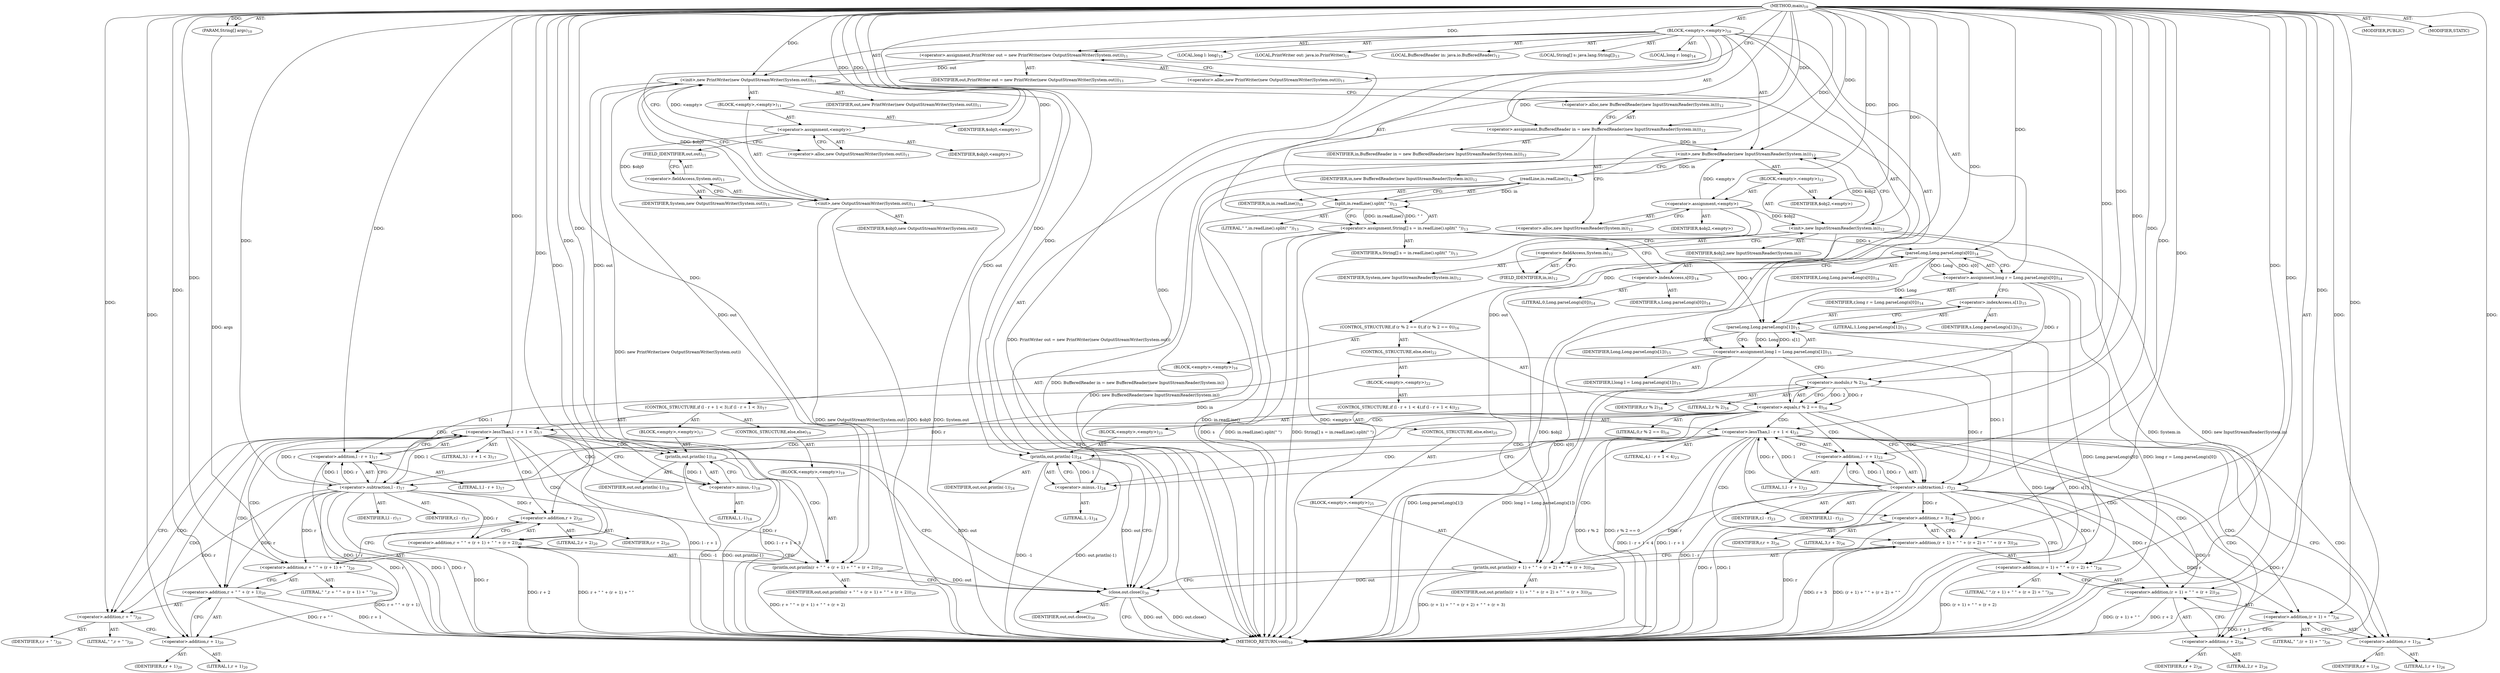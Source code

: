 digraph "main" {  
"21" [label = <(METHOD,main)<SUB>10</SUB>> ]
"22" [label = <(PARAM,String[] args)<SUB>10</SUB>> ]
"23" [label = <(BLOCK,&lt;empty&gt;,&lt;empty&gt;)<SUB>10</SUB>> ]
"4" [label = <(LOCAL,PrintWriter out: java.io.PrintWriter)<SUB>11</SUB>> ]
"24" [label = <(&lt;operator&gt;.assignment,PrintWriter out = new PrintWriter(new OutputStreamWriter(System.out)))<SUB>11</SUB>> ]
"25" [label = <(IDENTIFIER,out,PrintWriter out = new PrintWriter(new OutputStreamWriter(System.out)))<SUB>11</SUB>> ]
"26" [label = <(&lt;operator&gt;.alloc,new PrintWriter(new OutputStreamWriter(System.out)))<SUB>11</SUB>> ]
"27" [label = <(&lt;init&gt;,new PrintWriter(new OutputStreamWriter(System.out)))<SUB>11</SUB>> ]
"3" [label = <(IDENTIFIER,out,new PrintWriter(new OutputStreamWriter(System.out)))<SUB>11</SUB>> ]
"28" [label = <(BLOCK,&lt;empty&gt;,&lt;empty&gt;)<SUB>11</SUB>> ]
"29" [label = <(&lt;operator&gt;.assignment,&lt;empty&gt;)> ]
"30" [label = <(IDENTIFIER,$obj0,&lt;empty&gt;)> ]
"31" [label = <(&lt;operator&gt;.alloc,new OutputStreamWriter(System.out))<SUB>11</SUB>> ]
"32" [label = <(&lt;init&gt;,new OutputStreamWriter(System.out))<SUB>11</SUB>> ]
"33" [label = <(IDENTIFIER,$obj0,new OutputStreamWriter(System.out))> ]
"34" [label = <(&lt;operator&gt;.fieldAccess,System.out)<SUB>11</SUB>> ]
"35" [label = <(IDENTIFIER,System,new OutputStreamWriter(System.out))<SUB>11</SUB>> ]
"36" [label = <(FIELD_IDENTIFIER,out,out)<SUB>11</SUB>> ]
"37" [label = <(IDENTIFIER,$obj0,&lt;empty&gt;)> ]
"6" [label = <(LOCAL,BufferedReader in: java.io.BufferedReader)<SUB>12</SUB>> ]
"38" [label = <(&lt;operator&gt;.assignment,BufferedReader in = new BufferedReader(new InputStreamReader(System.in)))<SUB>12</SUB>> ]
"39" [label = <(IDENTIFIER,in,BufferedReader in = new BufferedReader(new InputStreamReader(System.in)))<SUB>12</SUB>> ]
"40" [label = <(&lt;operator&gt;.alloc,new BufferedReader(new InputStreamReader(System.in)))<SUB>12</SUB>> ]
"41" [label = <(&lt;init&gt;,new BufferedReader(new InputStreamReader(System.in)))<SUB>12</SUB>> ]
"5" [label = <(IDENTIFIER,in,new BufferedReader(new InputStreamReader(System.in)))<SUB>12</SUB>> ]
"42" [label = <(BLOCK,&lt;empty&gt;,&lt;empty&gt;)<SUB>12</SUB>> ]
"43" [label = <(&lt;operator&gt;.assignment,&lt;empty&gt;)> ]
"44" [label = <(IDENTIFIER,$obj2,&lt;empty&gt;)> ]
"45" [label = <(&lt;operator&gt;.alloc,new InputStreamReader(System.in))<SUB>12</SUB>> ]
"46" [label = <(&lt;init&gt;,new InputStreamReader(System.in))<SUB>12</SUB>> ]
"47" [label = <(IDENTIFIER,$obj2,new InputStreamReader(System.in))> ]
"48" [label = <(&lt;operator&gt;.fieldAccess,System.in)<SUB>12</SUB>> ]
"49" [label = <(IDENTIFIER,System,new InputStreamReader(System.in))<SUB>12</SUB>> ]
"50" [label = <(FIELD_IDENTIFIER,in,in)<SUB>12</SUB>> ]
"51" [label = <(IDENTIFIER,$obj2,&lt;empty&gt;)> ]
"52" [label = <(LOCAL,String[] s: java.lang.String[])<SUB>13</SUB>> ]
"53" [label = <(&lt;operator&gt;.assignment,String[] s = in.readLine().split(&quot; &quot;))<SUB>13</SUB>> ]
"54" [label = <(IDENTIFIER,s,String[] s = in.readLine().split(&quot; &quot;))<SUB>13</SUB>> ]
"55" [label = <(split,in.readLine().split(&quot; &quot;))<SUB>13</SUB>> ]
"56" [label = <(readLine,in.readLine())<SUB>13</SUB>> ]
"57" [label = <(IDENTIFIER,in,in.readLine())<SUB>13</SUB>> ]
"58" [label = <(LITERAL,&quot; &quot;,in.readLine().split(&quot; &quot;))<SUB>13</SUB>> ]
"59" [label = <(LOCAL,long r: long)<SUB>14</SUB>> ]
"60" [label = <(&lt;operator&gt;.assignment,long r = Long.parseLong(s[0]))<SUB>14</SUB>> ]
"61" [label = <(IDENTIFIER,r,long r = Long.parseLong(s[0]))<SUB>14</SUB>> ]
"62" [label = <(parseLong,Long.parseLong(s[0]))<SUB>14</SUB>> ]
"63" [label = <(IDENTIFIER,Long,Long.parseLong(s[0]))<SUB>14</SUB>> ]
"64" [label = <(&lt;operator&gt;.indexAccess,s[0])<SUB>14</SUB>> ]
"65" [label = <(IDENTIFIER,s,Long.parseLong(s[0]))<SUB>14</SUB>> ]
"66" [label = <(LITERAL,0,Long.parseLong(s[0]))<SUB>14</SUB>> ]
"67" [label = <(LOCAL,long l: long)<SUB>15</SUB>> ]
"68" [label = <(&lt;operator&gt;.assignment,long l = Long.parseLong(s[1]))<SUB>15</SUB>> ]
"69" [label = <(IDENTIFIER,l,long l = Long.parseLong(s[1]))<SUB>15</SUB>> ]
"70" [label = <(parseLong,Long.parseLong(s[1]))<SUB>15</SUB>> ]
"71" [label = <(IDENTIFIER,Long,Long.parseLong(s[1]))<SUB>15</SUB>> ]
"72" [label = <(&lt;operator&gt;.indexAccess,s[1])<SUB>15</SUB>> ]
"73" [label = <(IDENTIFIER,s,Long.parseLong(s[1]))<SUB>15</SUB>> ]
"74" [label = <(LITERAL,1,Long.parseLong(s[1]))<SUB>15</SUB>> ]
"75" [label = <(CONTROL_STRUCTURE,if (r % 2 == 0),if (r % 2 == 0))<SUB>16</SUB>> ]
"76" [label = <(&lt;operator&gt;.equals,r % 2 == 0)<SUB>16</SUB>> ]
"77" [label = <(&lt;operator&gt;.modulo,r % 2)<SUB>16</SUB>> ]
"78" [label = <(IDENTIFIER,r,r % 2)<SUB>16</SUB>> ]
"79" [label = <(LITERAL,2,r % 2)<SUB>16</SUB>> ]
"80" [label = <(LITERAL,0,r % 2 == 0)<SUB>16</SUB>> ]
"81" [label = <(BLOCK,&lt;empty&gt;,&lt;empty&gt;)<SUB>16</SUB>> ]
"82" [label = <(CONTROL_STRUCTURE,if (l - r + 1 &lt; 3),if (l - r + 1 &lt; 3))<SUB>17</SUB>> ]
"83" [label = <(&lt;operator&gt;.lessThan,l - r + 1 &lt; 3)<SUB>17</SUB>> ]
"84" [label = <(&lt;operator&gt;.addition,l - r + 1)<SUB>17</SUB>> ]
"85" [label = <(&lt;operator&gt;.subtraction,l - r)<SUB>17</SUB>> ]
"86" [label = <(IDENTIFIER,l,l - r)<SUB>17</SUB>> ]
"87" [label = <(IDENTIFIER,r,l - r)<SUB>17</SUB>> ]
"88" [label = <(LITERAL,1,l - r + 1)<SUB>17</SUB>> ]
"89" [label = <(LITERAL,3,l - r + 1 &lt; 3)<SUB>17</SUB>> ]
"90" [label = <(BLOCK,&lt;empty&gt;,&lt;empty&gt;)<SUB>17</SUB>> ]
"91" [label = <(println,out.println(-1))<SUB>18</SUB>> ]
"92" [label = <(IDENTIFIER,out,out.println(-1))<SUB>18</SUB>> ]
"93" [label = <(&lt;operator&gt;.minus,-1)<SUB>18</SUB>> ]
"94" [label = <(LITERAL,1,-1)<SUB>18</SUB>> ]
"95" [label = <(CONTROL_STRUCTURE,else,else)<SUB>19</SUB>> ]
"96" [label = <(BLOCK,&lt;empty&gt;,&lt;empty&gt;)<SUB>19</SUB>> ]
"97" [label = <(println,out.println(r + &quot; &quot; + (r + 1) + &quot; &quot; + (r + 2)))<SUB>20</SUB>> ]
"98" [label = <(IDENTIFIER,out,out.println(r + &quot; &quot; + (r + 1) + &quot; &quot; + (r + 2)))<SUB>20</SUB>> ]
"99" [label = <(&lt;operator&gt;.addition,r + &quot; &quot; + (r + 1) + &quot; &quot; + (r + 2))<SUB>20</SUB>> ]
"100" [label = <(&lt;operator&gt;.addition,r + &quot; &quot; + (r + 1) + &quot; &quot;)<SUB>20</SUB>> ]
"101" [label = <(&lt;operator&gt;.addition,r + &quot; &quot; + (r + 1))<SUB>20</SUB>> ]
"102" [label = <(&lt;operator&gt;.addition,r + &quot; &quot;)<SUB>20</SUB>> ]
"103" [label = <(IDENTIFIER,r,r + &quot; &quot;)<SUB>20</SUB>> ]
"104" [label = <(LITERAL,&quot; &quot;,r + &quot; &quot;)<SUB>20</SUB>> ]
"105" [label = <(&lt;operator&gt;.addition,r + 1)<SUB>20</SUB>> ]
"106" [label = <(IDENTIFIER,r,r + 1)<SUB>20</SUB>> ]
"107" [label = <(LITERAL,1,r + 1)<SUB>20</SUB>> ]
"108" [label = <(LITERAL,&quot; &quot;,r + &quot; &quot; + (r + 1) + &quot; &quot;)<SUB>20</SUB>> ]
"109" [label = <(&lt;operator&gt;.addition,r + 2)<SUB>20</SUB>> ]
"110" [label = <(IDENTIFIER,r,r + 2)<SUB>20</SUB>> ]
"111" [label = <(LITERAL,2,r + 2)<SUB>20</SUB>> ]
"112" [label = <(CONTROL_STRUCTURE,else,else)<SUB>22</SUB>> ]
"113" [label = <(BLOCK,&lt;empty&gt;,&lt;empty&gt;)<SUB>22</SUB>> ]
"114" [label = <(CONTROL_STRUCTURE,if (l - r + 1 &lt; 4),if (l - r + 1 &lt; 4))<SUB>23</SUB>> ]
"115" [label = <(&lt;operator&gt;.lessThan,l - r + 1 &lt; 4)<SUB>23</SUB>> ]
"116" [label = <(&lt;operator&gt;.addition,l - r + 1)<SUB>23</SUB>> ]
"117" [label = <(&lt;operator&gt;.subtraction,l - r)<SUB>23</SUB>> ]
"118" [label = <(IDENTIFIER,l,l - r)<SUB>23</SUB>> ]
"119" [label = <(IDENTIFIER,r,l - r)<SUB>23</SUB>> ]
"120" [label = <(LITERAL,1,l - r + 1)<SUB>23</SUB>> ]
"121" [label = <(LITERAL,4,l - r + 1 &lt; 4)<SUB>23</SUB>> ]
"122" [label = <(BLOCK,&lt;empty&gt;,&lt;empty&gt;)<SUB>23</SUB>> ]
"123" [label = <(println,out.println(-1))<SUB>24</SUB>> ]
"124" [label = <(IDENTIFIER,out,out.println(-1))<SUB>24</SUB>> ]
"125" [label = <(&lt;operator&gt;.minus,-1)<SUB>24</SUB>> ]
"126" [label = <(LITERAL,1,-1)<SUB>24</SUB>> ]
"127" [label = <(CONTROL_STRUCTURE,else,else)<SUB>25</SUB>> ]
"128" [label = <(BLOCK,&lt;empty&gt;,&lt;empty&gt;)<SUB>25</SUB>> ]
"129" [label = <(println,out.println((r + 1) + &quot; &quot; + (r + 2) + &quot; &quot; + (r + 3)))<SUB>26</SUB>> ]
"130" [label = <(IDENTIFIER,out,out.println((r + 1) + &quot; &quot; + (r + 2) + &quot; &quot; + (r + 3)))<SUB>26</SUB>> ]
"131" [label = <(&lt;operator&gt;.addition,(r + 1) + &quot; &quot; + (r + 2) + &quot; &quot; + (r + 3))<SUB>26</SUB>> ]
"132" [label = <(&lt;operator&gt;.addition,(r + 1) + &quot; &quot; + (r + 2) + &quot; &quot;)<SUB>26</SUB>> ]
"133" [label = <(&lt;operator&gt;.addition,(r + 1) + &quot; &quot; + (r + 2))<SUB>26</SUB>> ]
"134" [label = <(&lt;operator&gt;.addition,(r + 1) + &quot; &quot;)<SUB>26</SUB>> ]
"135" [label = <(&lt;operator&gt;.addition,r + 1)<SUB>26</SUB>> ]
"136" [label = <(IDENTIFIER,r,r + 1)<SUB>26</SUB>> ]
"137" [label = <(LITERAL,1,r + 1)<SUB>26</SUB>> ]
"138" [label = <(LITERAL,&quot; &quot;,(r + 1) + &quot; &quot;)<SUB>26</SUB>> ]
"139" [label = <(&lt;operator&gt;.addition,r + 2)<SUB>26</SUB>> ]
"140" [label = <(IDENTIFIER,r,r + 2)<SUB>26</SUB>> ]
"141" [label = <(LITERAL,2,r + 2)<SUB>26</SUB>> ]
"142" [label = <(LITERAL,&quot; &quot;,(r + 1) + &quot; &quot; + (r + 2) + &quot; &quot;)<SUB>26</SUB>> ]
"143" [label = <(&lt;operator&gt;.addition,r + 3)<SUB>26</SUB>> ]
"144" [label = <(IDENTIFIER,r,r + 3)<SUB>26</SUB>> ]
"145" [label = <(LITERAL,3,r + 3)<SUB>26</SUB>> ]
"146" [label = <(close,out.close())<SUB>30</SUB>> ]
"147" [label = <(IDENTIFIER,out,out.close())<SUB>30</SUB>> ]
"148" [label = <(MODIFIER,PUBLIC)> ]
"149" [label = <(MODIFIER,STATIC)> ]
"150" [label = <(METHOD_RETURN,void)<SUB>10</SUB>> ]
  "21" -> "22"  [ label = "AST: "] 
  "21" -> "23"  [ label = "AST: "] 
  "21" -> "148"  [ label = "AST: "] 
  "21" -> "149"  [ label = "AST: "] 
  "21" -> "150"  [ label = "AST: "] 
  "23" -> "4"  [ label = "AST: "] 
  "23" -> "24"  [ label = "AST: "] 
  "23" -> "27"  [ label = "AST: "] 
  "23" -> "6"  [ label = "AST: "] 
  "23" -> "38"  [ label = "AST: "] 
  "23" -> "41"  [ label = "AST: "] 
  "23" -> "52"  [ label = "AST: "] 
  "23" -> "53"  [ label = "AST: "] 
  "23" -> "59"  [ label = "AST: "] 
  "23" -> "60"  [ label = "AST: "] 
  "23" -> "67"  [ label = "AST: "] 
  "23" -> "68"  [ label = "AST: "] 
  "23" -> "75"  [ label = "AST: "] 
  "23" -> "146"  [ label = "AST: "] 
  "24" -> "25"  [ label = "AST: "] 
  "24" -> "26"  [ label = "AST: "] 
  "27" -> "3"  [ label = "AST: "] 
  "27" -> "28"  [ label = "AST: "] 
  "28" -> "29"  [ label = "AST: "] 
  "28" -> "32"  [ label = "AST: "] 
  "28" -> "37"  [ label = "AST: "] 
  "29" -> "30"  [ label = "AST: "] 
  "29" -> "31"  [ label = "AST: "] 
  "32" -> "33"  [ label = "AST: "] 
  "32" -> "34"  [ label = "AST: "] 
  "34" -> "35"  [ label = "AST: "] 
  "34" -> "36"  [ label = "AST: "] 
  "38" -> "39"  [ label = "AST: "] 
  "38" -> "40"  [ label = "AST: "] 
  "41" -> "5"  [ label = "AST: "] 
  "41" -> "42"  [ label = "AST: "] 
  "42" -> "43"  [ label = "AST: "] 
  "42" -> "46"  [ label = "AST: "] 
  "42" -> "51"  [ label = "AST: "] 
  "43" -> "44"  [ label = "AST: "] 
  "43" -> "45"  [ label = "AST: "] 
  "46" -> "47"  [ label = "AST: "] 
  "46" -> "48"  [ label = "AST: "] 
  "48" -> "49"  [ label = "AST: "] 
  "48" -> "50"  [ label = "AST: "] 
  "53" -> "54"  [ label = "AST: "] 
  "53" -> "55"  [ label = "AST: "] 
  "55" -> "56"  [ label = "AST: "] 
  "55" -> "58"  [ label = "AST: "] 
  "56" -> "57"  [ label = "AST: "] 
  "60" -> "61"  [ label = "AST: "] 
  "60" -> "62"  [ label = "AST: "] 
  "62" -> "63"  [ label = "AST: "] 
  "62" -> "64"  [ label = "AST: "] 
  "64" -> "65"  [ label = "AST: "] 
  "64" -> "66"  [ label = "AST: "] 
  "68" -> "69"  [ label = "AST: "] 
  "68" -> "70"  [ label = "AST: "] 
  "70" -> "71"  [ label = "AST: "] 
  "70" -> "72"  [ label = "AST: "] 
  "72" -> "73"  [ label = "AST: "] 
  "72" -> "74"  [ label = "AST: "] 
  "75" -> "76"  [ label = "AST: "] 
  "75" -> "81"  [ label = "AST: "] 
  "75" -> "112"  [ label = "AST: "] 
  "76" -> "77"  [ label = "AST: "] 
  "76" -> "80"  [ label = "AST: "] 
  "77" -> "78"  [ label = "AST: "] 
  "77" -> "79"  [ label = "AST: "] 
  "81" -> "82"  [ label = "AST: "] 
  "82" -> "83"  [ label = "AST: "] 
  "82" -> "90"  [ label = "AST: "] 
  "82" -> "95"  [ label = "AST: "] 
  "83" -> "84"  [ label = "AST: "] 
  "83" -> "89"  [ label = "AST: "] 
  "84" -> "85"  [ label = "AST: "] 
  "84" -> "88"  [ label = "AST: "] 
  "85" -> "86"  [ label = "AST: "] 
  "85" -> "87"  [ label = "AST: "] 
  "90" -> "91"  [ label = "AST: "] 
  "91" -> "92"  [ label = "AST: "] 
  "91" -> "93"  [ label = "AST: "] 
  "93" -> "94"  [ label = "AST: "] 
  "95" -> "96"  [ label = "AST: "] 
  "96" -> "97"  [ label = "AST: "] 
  "97" -> "98"  [ label = "AST: "] 
  "97" -> "99"  [ label = "AST: "] 
  "99" -> "100"  [ label = "AST: "] 
  "99" -> "109"  [ label = "AST: "] 
  "100" -> "101"  [ label = "AST: "] 
  "100" -> "108"  [ label = "AST: "] 
  "101" -> "102"  [ label = "AST: "] 
  "101" -> "105"  [ label = "AST: "] 
  "102" -> "103"  [ label = "AST: "] 
  "102" -> "104"  [ label = "AST: "] 
  "105" -> "106"  [ label = "AST: "] 
  "105" -> "107"  [ label = "AST: "] 
  "109" -> "110"  [ label = "AST: "] 
  "109" -> "111"  [ label = "AST: "] 
  "112" -> "113"  [ label = "AST: "] 
  "113" -> "114"  [ label = "AST: "] 
  "114" -> "115"  [ label = "AST: "] 
  "114" -> "122"  [ label = "AST: "] 
  "114" -> "127"  [ label = "AST: "] 
  "115" -> "116"  [ label = "AST: "] 
  "115" -> "121"  [ label = "AST: "] 
  "116" -> "117"  [ label = "AST: "] 
  "116" -> "120"  [ label = "AST: "] 
  "117" -> "118"  [ label = "AST: "] 
  "117" -> "119"  [ label = "AST: "] 
  "122" -> "123"  [ label = "AST: "] 
  "123" -> "124"  [ label = "AST: "] 
  "123" -> "125"  [ label = "AST: "] 
  "125" -> "126"  [ label = "AST: "] 
  "127" -> "128"  [ label = "AST: "] 
  "128" -> "129"  [ label = "AST: "] 
  "129" -> "130"  [ label = "AST: "] 
  "129" -> "131"  [ label = "AST: "] 
  "131" -> "132"  [ label = "AST: "] 
  "131" -> "143"  [ label = "AST: "] 
  "132" -> "133"  [ label = "AST: "] 
  "132" -> "142"  [ label = "AST: "] 
  "133" -> "134"  [ label = "AST: "] 
  "133" -> "139"  [ label = "AST: "] 
  "134" -> "135"  [ label = "AST: "] 
  "134" -> "138"  [ label = "AST: "] 
  "135" -> "136"  [ label = "AST: "] 
  "135" -> "137"  [ label = "AST: "] 
  "139" -> "140"  [ label = "AST: "] 
  "139" -> "141"  [ label = "AST: "] 
  "143" -> "144"  [ label = "AST: "] 
  "143" -> "145"  [ label = "AST: "] 
  "146" -> "147"  [ label = "AST: "] 
  "24" -> "31"  [ label = "CFG: "] 
  "27" -> "40"  [ label = "CFG: "] 
  "38" -> "45"  [ label = "CFG: "] 
  "41" -> "56"  [ label = "CFG: "] 
  "53" -> "64"  [ label = "CFG: "] 
  "60" -> "72"  [ label = "CFG: "] 
  "68" -> "77"  [ label = "CFG: "] 
  "146" -> "150"  [ label = "CFG: "] 
  "26" -> "24"  [ label = "CFG: "] 
  "40" -> "38"  [ label = "CFG: "] 
  "55" -> "53"  [ label = "CFG: "] 
  "62" -> "60"  [ label = "CFG: "] 
  "70" -> "68"  [ label = "CFG: "] 
  "76" -> "85"  [ label = "CFG: "] 
  "76" -> "117"  [ label = "CFG: "] 
  "29" -> "36"  [ label = "CFG: "] 
  "32" -> "27"  [ label = "CFG: "] 
  "43" -> "50"  [ label = "CFG: "] 
  "46" -> "41"  [ label = "CFG: "] 
  "56" -> "55"  [ label = "CFG: "] 
  "64" -> "62"  [ label = "CFG: "] 
  "72" -> "70"  [ label = "CFG: "] 
  "77" -> "76"  [ label = "CFG: "] 
  "31" -> "29"  [ label = "CFG: "] 
  "34" -> "32"  [ label = "CFG: "] 
  "45" -> "43"  [ label = "CFG: "] 
  "48" -> "46"  [ label = "CFG: "] 
  "83" -> "93"  [ label = "CFG: "] 
  "83" -> "102"  [ label = "CFG: "] 
  "36" -> "34"  [ label = "CFG: "] 
  "50" -> "48"  [ label = "CFG: "] 
  "84" -> "83"  [ label = "CFG: "] 
  "91" -> "146"  [ label = "CFG: "] 
  "115" -> "125"  [ label = "CFG: "] 
  "115" -> "135"  [ label = "CFG: "] 
  "85" -> "84"  [ label = "CFG: "] 
  "93" -> "91"  [ label = "CFG: "] 
  "97" -> "146"  [ label = "CFG: "] 
  "116" -> "115"  [ label = "CFG: "] 
  "123" -> "146"  [ label = "CFG: "] 
  "99" -> "97"  [ label = "CFG: "] 
  "117" -> "116"  [ label = "CFG: "] 
  "125" -> "123"  [ label = "CFG: "] 
  "129" -> "146"  [ label = "CFG: "] 
  "100" -> "109"  [ label = "CFG: "] 
  "109" -> "99"  [ label = "CFG: "] 
  "131" -> "129"  [ label = "CFG: "] 
  "101" -> "100"  [ label = "CFG: "] 
  "132" -> "143"  [ label = "CFG: "] 
  "143" -> "131"  [ label = "CFG: "] 
  "102" -> "105"  [ label = "CFG: "] 
  "105" -> "101"  [ label = "CFG: "] 
  "133" -> "132"  [ label = "CFG: "] 
  "134" -> "139"  [ label = "CFG: "] 
  "139" -> "133"  [ label = "CFG: "] 
  "135" -> "134"  [ label = "CFG: "] 
  "21" -> "26"  [ label = "CFG: "] 
  "22" -> "150"  [ label = "DDG: args"] 
  "24" -> "150"  [ label = "DDG: PrintWriter out = new PrintWriter(new OutputStreamWriter(System.out))"] 
  "32" -> "150"  [ label = "DDG: $obj0"] 
  "32" -> "150"  [ label = "DDG: System.out"] 
  "32" -> "150"  [ label = "DDG: new OutputStreamWriter(System.out)"] 
  "27" -> "150"  [ label = "DDG: new PrintWriter(new OutputStreamWriter(System.out))"] 
  "38" -> "150"  [ label = "DDG: BufferedReader in = new BufferedReader(new InputStreamReader(System.in))"] 
  "43" -> "150"  [ label = "DDG: &lt;empty&gt;"] 
  "46" -> "150"  [ label = "DDG: $obj2"] 
  "46" -> "150"  [ label = "DDG: System.in"] 
  "46" -> "150"  [ label = "DDG: new InputStreamReader(System.in)"] 
  "41" -> "150"  [ label = "DDG: new BufferedReader(new InputStreamReader(System.in))"] 
  "53" -> "150"  [ label = "DDG: s"] 
  "56" -> "150"  [ label = "DDG: in"] 
  "55" -> "150"  [ label = "DDG: in.readLine()"] 
  "53" -> "150"  [ label = "DDG: in.readLine().split(&quot; &quot;)"] 
  "53" -> "150"  [ label = "DDG: String[] s = in.readLine().split(&quot; &quot;)"] 
  "62" -> "150"  [ label = "DDG: s[0]"] 
  "60" -> "150"  [ label = "DDG: Long.parseLong(s[0])"] 
  "60" -> "150"  [ label = "DDG: long r = Long.parseLong(s[0])"] 
  "70" -> "150"  [ label = "DDG: Long"] 
  "70" -> "150"  [ label = "DDG: s[1]"] 
  "68" -> "150"  [ label = "DDG: Long.parseLong(s[1])"] 
  "68" -> "150"  [ label = "DDG: long l = Long.parseLong(s[1])"] 
  "76" -> "150"  [ label = "DDG: r % 2"] 
  "76" -> "150"  [ label = "DDG: r % 2 == 0"] 
  "117" -> "150"  [ label = "DDG: l"] 
  "117" -> "150"  [ label = "DDG: r"] 
  "116" -> "150"  [ label = "DDG: l - r"] 
  "115" -> "150"  [ label = "DDG: l - r + 1"] 
  "115" -> "150"  [ label = "DDG: l - r + 1 &lt; 4"] 
  "134" -> "150"  [ label = "DDG: r + 1"] 
  "133" -> "150"  [ label = "DDG: (r + 1) + &quot; &quot;"] 
  "133" -> "150"  [ label = "DDG: r + 2"] 
  "132" -> "150"  [ label = "DDG: (r + 1) + &quot; &quot; + (r + 2)"] 
  "131" -> "150"  [ label = "DDG: (r + 1) + &quot; &quot; + (r + 2) + &quot; &quot;"] 
  "143" -> "150"  [ label = "DDG: r"] 
  "131" -> "150"  [ label = "DDG: r + 3"] 
  "129" -> "150"  [ label = "DDG: (r + 1) + &quot; &quot; + (r + 2) + &quot; &quot; + (r + 3)"] 
  "123" -> "150"  [ label = "DDG: -1"] 
  "123" -> "150"  [ label = "DDG: out.println(-1)"] 
  "85" -> "150"  [ label = "DDG: l"] 
  "85" -> "150"  [ label = "DDG: r"] 
  "84" -> "150"  [ label = "DDG: l - r"] 
  "83" -> "150"  [ label = "DDG: l - r + 1"] 
  "83" -> "150"  [ label = "DDG: l - r + 1 &lt; 3"] 
  "101" -> "150"  [ label = "DDG: r + &quot; &quot;"] 
  "101" -> "150"  [ label = "DDG: r + 1"] 
  "100" -> "150"  [ label = "DDG: r + &quot; &quot; + (r + 1)"] 
  "99" -> "150"  [ label = "DDG: r + &quot; &quot; + (r + 1) + &quot; &quot;"] 
  "109" -> "150"  [ label = "DDG: r"] 
  "99" -> "150"  [ label = "DDG: r + 2"] 
  "97" -> "150"  [ label = "DDG: r + &quot; &quot; + (r + 1) + &quot; &quot; + (r + 2)"] 
  "91" -> "150"  [ label = "DDG: -1"] 
  "91" -> "150"  [ label = "DDG: out.println(-1)"] 
  "146" -> "150"  [ label = "DDG: out"] 
  "146" -> "150"  [ label = "DDG: out.close()"] 
  "21" -> "22"  [ label = "DDG: "] 
  "21" -> "24"  [ label = "DDG: "] 
  "21" -> "38"  [ label = "DDG: "] 
  "55" -> "53"  [ label = "DDG: in.readLine()"] 
  "55" -> "53"  [ label = "DDG: &quot; &quot;"] 
  "62" -> "60"  [ label = "DDG: Long"] 
  "62" -> "60"  [ label = "DDG: s[0]"] 
  "70" -> "68"  [ label = "DDG: Long"] 
  "70" -> "68"  [ label = "DDG: s[1]"] 
  "24" -> "27"  [ label = "DDG: out"] 
  "21" -> "27"  [ label = "DDG: "] 
  "29" -> "27"  [ label = "DDG: &lt;empty&gt;"] 
  "32" -> "27"  [ label = "DDG: $obj0"] 
  "38" -> "41"  [ label = "DDG: in"] 
  "21" -> "41"  [ label = "DDG: "] 
  "43" -> "41"  [ label = "DDG: &lt;empty&gt;"] 
  "46" -> "41"  [ label = "DDG: $obj2"] 
  "129" -> "146"  [ label = "DDG: out"] 
  "123" -> "146"  [ label = "DDG: out"] 
  "97" -> "146"  [ label = "DDG: out"] 
  "91" -> "146"  [ label = "DDG: out"] 
  "21" -> "146"  [ label = "DDG: "] 
  "21" -> "29"  [ label = "DDG: "] 
  "21" -> "37"  [ label = "DDG: "] 
  "21" -> "43"  [ label = "DDG: "] 
  "21" -> "51"  [ label = "DDG: "] 
  "56" -> "55"  [ label = "DDG: in"] 
  "21" -> "55"  [ label = "DDG: "] 
  "21" -> "62"  [ label = "DDG: "] 
  "53" -> "62"  [ label = "DDG: s"] 
  "62" -> "70"  [ label = "DDG: Long"] 
  "21" -> "70"  [ label = "DDG: "] 
  "53" -> "70"  [ label = "DDG: s"] 
  "77" -> "76"  [ label = "DDG: r"] 
  "77" -> "76"  [ label = "DDG: 2"] 
  "21" -> "76"  [ label = "DDG: "] 
  "29" -> "32"  [ label = "DDG: $obj0"] 
  "21" -> "32"  [ label = "DDG: "] 
  "43" -> "46"  [ label = "DDG: $obj2"] 
  "21" -> "46"  [ label = "DDG: "] 
  "41" -> "56"  [ label = "DDG: in"] 
  "21" -> "56"  [ label = "DDG: "] 
  "60" -> "77"  [ label = "DDG: r"] 
  "21" -> "77"  [ label = "DDG: "] 
  "85" -> "83"  [ label = "DDG: l"] 
  "85" -> "83"  [ label = "DDG: r"] 
  "21" -> "83"  [ label = "DDG: "] 
  "85" -> "84"  [ label = "DDG: l"] 
  "85" -> "84"  [ label = "DDG: r"] 
  "21" -> "84"  [ label = "DDG: "] 
  "27" -> "91"  [ label = "DDG: out"] 
  "21" -> "91"  [ label = "DDG: "] 
  "93" -> "91"  [ label = "DDG: 1"] 
  "117" -> "115"  [ label = "DDG: l"] 
  "117" -> "115"  [ label = "DDG: r"] 
  "21" -> "115"  [ label = "DDG: "] 
  "68" -> "85"  [ label = "DDG: l"] 
  "21" -> "85"  [ label = "DDG: "] 
  "77" -> "85"  [ label = "DDG: r"] 
  "21" -> "93"  [ label = "DDG: "] 
  "27" -> "97"  [ label = "DDG: out"] 
  "21" -> "97"  [ label = "DDG: "] 
  "85" -> "97"  [ label = "DDG: r"] 
  "117" -> "116"  [ label = "DDG: l"] 
  "117" -> "116"  [ label = "DDG: r"] 
  "21" -> "116"  [ label = "DDG: "] 
  "27" -> "123"  [ label = "DDG: out"] 
  "21" -> "123"  [ label = "DDG: "] 
  "125" -> "123"  [ label = "DDG: 1"] 
  "85" -> "99"  [ label = "DDG: r"] 
  "21" -> "99"  [ label = "DDG: "] 
  "68" -> "117"  [ label = "DDG: l"] 
  "21" -> "117"  [ label = "DDG: "] 
  "77" -> "117"  [ label = "DDG: r"] 
  "21" -> "125"  [ label = "DDG: "] 
  "27" -> "129"  [ label = "DDG: out"] 
  "21" -> "129"  [ label = "DDG: "] 
  "117" -> "129"  [ label = "DDG: r"] 
  "85" -> "100"  [ label = "DDG: r"] 
  "21" -> "100"  [ label = "DDG: "] 
  "21" -> "109"  [ label = "DDG: "] 
  "85" -> "109"  [ label = "DDG: r"] 
  "117" -> "131"  [ label = "DDG: r"] 
  "21" -> "131"  [ label = "DDG: "] 
  "85" -> "101"  [ label = "DDG: r"] 
  "21" -> "101"  [ label = "DDG: "] 
  "117" -> "132"  [ label = "DDG: r"] 
  "21" -> "132"  [ label = "DDG: "] 
  "21" -> "143"  [ label = "DDG: "] 
  "117" -> "143"  [ label = "DDG: r"] 
  "85" -> "102"  [ label = "DDG: r"] 
  "21" -> "102"  [ label = "DDG: "] 
  "21" -> "105"  [ label = "DDG: "] 
  "85" -> "105"  [ label = "DDG: r"] 
  "117" -> "133"  [ label = "DDG: r"] 
  "21" -> "133"  [ label = "DDG: "] 
  "117" -> "134"  [ label = "DDG: r"] 
  "21" -> "134"  [ label = "DDG: "] 
  "21" -> "139"  [ label = "DDG: "] 
  "117" -> "139"  [ label = "DDG: r"] 
  "117" -> "135"  [ label = "DDG: r"] 
  "21" -> "135"  [ label = "DDG: "] 
  "76" -> "115"  [ label = "CDG: "] 
  "76" -> "116"  [ label = "CDG: "] 
  "76" -> "84"  [ label = "CDG: "] 
  "76" -> "85"  [ label = "CDG: "] 
  "76" -> "83"  [ label = "CDG: "] 
  "76" -> "117"  [ label = "CDG: "] 
  "83" -> "99"  [ label = "CDG: "] 
  "83" -> "102"  [ label = "CDG: "] 
  "83" -> "97"  [ label = "CDG: "] 
  "83" -> "91"  [ label = "CDG: "] 
  "83" -> "93"  [ label = "CDG: "] 
  "83" -> "101"  [ label = "CDG: "] 
  "83" -> "105"  [ label = "CDG: "] 
  "83" -> "100"  [ label = "CDG: "] 
  "83" -> "109"  [ label = "CDG: "] 
  "115" -> "131"  [ label = "CDG: "] 
  "115" -> "132"  [ label = "CDG: "] 
  "115" -> "123"  [ label = "CDG: "] 
  "115" -> "129"  [ label = "CDG: "] 
  "115" -> "134"  [ label = "CDG: "] 
  "115" -> "143"  [ label = "CDG: "] 
  "115" -> "135"  [ label = "CDG: "] 
  "115" -> "139"  [ label = "CDG: "] 
  "115" -> "125"  [ label = "CDG: "] 
  "115" -> "133"  [ label = "CDG: "] 
}
